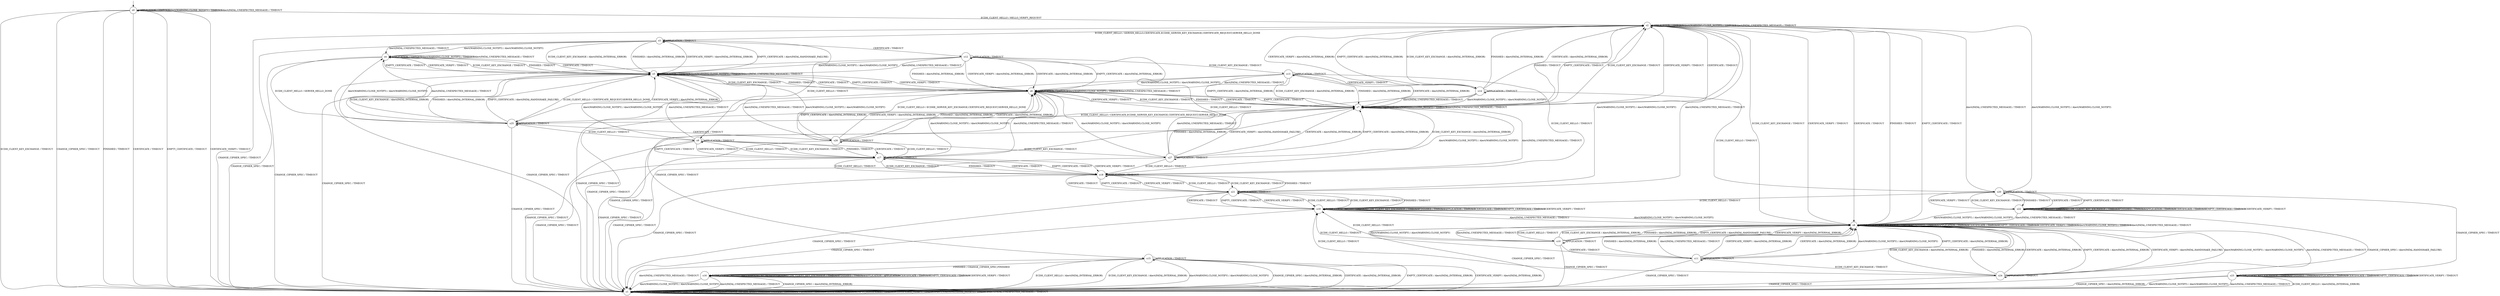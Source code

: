 digraph g {

	s0 [shape="circle" label="s0"];
	s1 [shape="circle" label="s1"];
	s2 [shape="circle" label="s2"];
	s3 [shape="circle" label="s3"];
	s4 [shape="circle" label="s4"];
	s5 [shape="circle" label="s5"];
	s6 [shape="circle" label="s6"];
	s7 [shape="circle" label="s7"];
	s8 [shape="circle" label="s8"];
	s9 [shape="circle" label="s9"];
	s10 [shape="circle" label="s10"];
	s11 [shape="circle" label="s11"];
	s12 [shape="circle" label="s12"];
	s13 [shape="circle" label="s13"];
	s14 [shape="circle" label="s14"];
	s15 [shape="circle" label="s15"];
	s16 [shape="circle" label="s16"];
	s17 [shape="circle" label="s17"];
	s18 [shape="circle" label="s18"];
	s19 [shape="circle" label="s19"];
	s20 [shape="circle" label="s20"];
	s21 [shape="circle" label="s21"];
	s22 [shape="circle" label="s22"];
	s23 [shape="circle" label="s23"];
	s24 [shape="circle" label="s24"];
	s25 [shape="circle" label="s25"];
	s26 [shape="circle" label="s26"];
	s27 [shape="circle" label="s27"];
	s0 -> s2 [label="ECDH_CLIENT_HELLO / HELLO_VERIFY_REQUEST"];
	s0 -> s1 [label="ECDH_CLIENT_KEY_EXCHANGE / TIMEOUT"];
	s0 -> s1 [label="CHANGE_CIPHER_SPEC / TIMEOUT"];
	s0 -> s1 [label="FINISHED / TIMEOUT"];
	s0 -> s0 [label="APPLICATION / TIMEOUT"];
	s0 -> s1 [label="CERTIFICATE / TIMEOUT"];
	s0 -> s1 [label="EMPTY_CERTIFICATE / TIMEOUT"];
	s0 -> s1 [label="CERTIFICATE_VERIFY / TIMEOUT"];
	s0 -> s0 [label="Alert(WARNING,CLOSE_NOTIFY) / TIMEOUT"];
	s0 -> s0 [label="Alert(FATAL,UNEXPECTED_MESSAGE) / TIMEOUT"];
	s1 -> s1 [label="ECDH_CLIENT_HELLO / TIMEOUT"];
	s1 -> s1 [label="ECDH_CLIENT_KEY_EXCHANGE / TIMEOUT"];
	s1 -> s1 [label="CHANGE_CIPHER_SPEC / TIMEOUT"];
	s1 -> s1 [label="FINISHED / TIMEOUT"];
	s1 -> s1 [label="APPLICATION / TIMEOUT"];
	s1 -> s1 [label="CERTIFICATE / TIMEOUT"];
	s1 -> s1 [label="EMPTY_CERTIFICATE / TIMEOUT"];
	s1 -> s1 [label="CERTIFICATE_VERIFY / TIMEOUT"];
	s1 -> s1 [label="Alert(WARNING,CLOSE_NOTIFY) / TIMEOUT"];
	s1 -> s1 [label="Alert(FATAL,UNEXPECTED_MESSAGE) / TIMEOUT"];
	s2 -> s3 [label="ECDH_CLIENT_HELLO / SERVER_HELLO,CERTIFICATE,ECDHE_SERVER_KEY_EXCHANGE,CERTIFICATE_REQUEST,SERVER_HELLO_DONE"];
	s2 -> s8 [label="ECDH_CLIENT_KEY_EXCHANGE / TIMEOUT"];
	s2 -> s1 [label="CHANGE_CIPHER_SPEC / TIMEOUT"];
	s2 -> s8 [label="FINISHED / TIMEOUT"];
	s2 -> s2 [label="APPLICATION / TIMEOUT"];
	s2 -> s8 [label="CERTIFICATE / TIMEOUT"];
	s2 -> s8 [label="EMPTY_CERTIFICATE / TIMEOUT"];
	s2 -> s8 [label="CERTIFICATE_VERIFY / TIMEOUT"];
	s2 -> s2 [label="Alert(WARNING,CLOSE_NOTIFY) / TIMEOUT"];
	s2 -> s2 [label="Alert(FATAL,UNEXPECTED_MESSAGE) / TIMEOUT"];
	s3 -> s9 [label="ECDH_CLIENT_HELLO / TIMEOUT"];
	s3 -> s5 [label="ECDH_CLIENT_KEY_EXCHANGE / Alert(FATAL,INTERNAL_ERROR)"];
	s3 -> s1 [label="CHANGE_CIPHER_SPEC / TIMEOUT"];
	s3 -> s5 [label="FINISHED / Alert(FATAL,INTERNAL_ERROR)"];
	s3 -> s3 [label="APPLICATION / TIMEOUT"];
	s3 -> s12 [label="CERTIFICATE / TIMEOUT"];
	s3 -> s5 [label="EMPTY_CERTIFICATE / Alert(FATAL,HANDSHAKE_FAILURE)"];
	s3 -> s5 [label="CERTIFICATE_VERIFY / Alert(FATAL,INTERNAL_ERROR)"];
	s3 -> s4 [label="Alert(WARNING,CLOSE_NOTIFY) / Alert(WARNING,CLOSE_NOTIFY)"];
	s3 -> s4 [label="Alert(FATAL,UNEXPECTED_MESSAGE) / TIMEOUT"];
	s4 -> s25 [label="ECDH_CLIENT_HELLO / SERVER_HELLO_DONE"];
	s4 -> s5 [label="ECDH_CLIENT_KEY_EXCHANGE / TIMEOUT"];
	s4 -> s1 [label="CHANGE_CIPHER_SPEC / TIMEOUT"];
	s4 -> s5 [label="FINISHED / TIMEOUT"];
	s4 -> s4 [label="APPLICATION / TIMEOUT"];
	s4 -> s5 [label="CERTIFICATE / TIMEOUT"];
	s4 -> s5 [label="EMPTY_CERTIFICATE / TIMEOUT"];
	s4 -> s5 [label="CERTIFICATE_VERIFY / TIMEOUT"];
	s4 -> s4 [label="Alert(WARNING,CLOSE_NOTIFY) / TIMEOUT"];
	s4 -> s4 [label="Alert(FATAL,UNEXPECTED_MESSAGE) / TIMEOUT"];
	s5 -> s25 [label="ECDH_CLIENT_HELLO / CERTIFICATE_REQUEST,SERVER_HELLO_DONE"];
	s5 -> s6 [label="ECDH_CLIENT_KEY_EXCHANGE / TIMEOUT"];
	s5 -> s1 [label="CHANGE_CIPHER_SPEC / TIMEOUT"];
	s5 -> s6 [label="FINISHED / TIMEOUT"];
	s5 -> s5 [label="APPLICATION / TIMEOUT"];
	s5 -> s6 [label="CERTIFICATE / TIMEOUT"];
	s5 -> s6 [label="EMPTY_CERTIFICATE / TIMEOUT"];
	s5 -> s6 [label="CERTIFICATE_VERIFY / TIMEOUT"];
	s5 -> s5 [label="Alert(WARNING,CLOSE_NOTIFY) / TIMEOUT"];
	s5 -> s5 [label="Alert(FATAL,UNEXPECTED_MESSAGE) / TIMEOUT"];
	s6 -> s25 [label="ECDH_CLIENT_HELLO / ECDHE_SERVER_KEY_EXCHANGE,CERTIFICATE_REQUEST,SERVER_HELLO_DONE"];
	s6 -> s7 [label="ECDH_CLIENT_KEY_EXCHANGE / TIMEOUT"];
	s6 -> s1 [label="CHANGE_CIPHER_SPEC / TIMEOUT"];
	s6 -> s7 [label="FINISHED / TIMEOUT"];
	s6 -> s6 [label="APPLICATION / TIMEOUT"];
	s6 -> s7 [label="CERTIFICATE / TIMEOUT"];
	s6 -> s7 [label="EMPTY_CERTIFICATE / TIMEOUT"];
	s6 -> s7 [label="CERTIFICATE_VERIFY / TIMEOUT"];
	s6 -> s6 [label="Alert(WARNING,CLOSE_NOTIFY) / TIMEOUT"];
	s6 -> s6 [label="Alert(FATAL,UNEXPECTED_MESSAGE) / TIMEOUT"];
	s7 -> s25 [label="ECDH_CLIENT_HELLO / CERTIFICATE,ECDHE_SERVER_KEY_EXCHANGE,CERTIFICATE_REQUEST,SERVER_HELLO_DONE"];
	s7 -> s2 [label="ECDH_CLIENT_KEY_EXCHANGE / TIMEOUT"];
	s7 -> s1 [label="CHANGE_CIPHER_SPEC / TIMEOUT"];
	s7 -> s2 [label="FINISHED / TIMEOUT"];
	s7 -> s7 [label="APPLICATION / TIMEOUT"];
	s7 -> s2 [label="CERTIFICATE / TIMEOUT"];
	s7 -> s2 [label="EMPTY_CERTIFICATE / TIMEOUT"];
	s7 -> s2 [label="CERTIFICATE_VERIFY / TIMEOUT"];
	s7 -> s7 [label="Alert(WARNING,CLOSE_NOTIFY) / TIMEOUT"];
	s7 -> s7 [label="Alert(FATAL,UNEXPECTED_MESSAGE) / TIMEOUT"];
	s8 -> s10 [label="ECDH_CLIENT_HELLO / TIMEOUT"];
	s8 -> s8 [label="ECDH_CLIENT_KEY_EXCHANGE / TIMEOUT"];
	s8 -> s1 [label="CHANGE_CIPHER_SPEC / TIMEOUT"];
	s8 -> s8 [label="FINISHED / TIMEOUT"];
	s8 -> s8 [label="APPLICATION / TIMEOUT"];
	s8 -> s8 [label="CERTIFICATE / TIMEOUT"];
	s8 -> s8 [label="EMPTY_CERTIFICATE / TIMEOUT"];
	s8 -> s8 [label="CERTIFICATE_VERIFY / TIMEOUT"];
	s8 -> s8 [label="Alert(WARNING,CLOSE_NOTIFY) / TIMEOUT"];
	s8 -> s8 [label="Alert(FATAL,UNEXPECTED_MESSAGE) / TIMEOUT"];
	s9 -> s17 [label="ECDH_CLIENT_HELLO / TIMEOUT"];
	s9 -> s17 [label="ECDH_CLIENT_KEY_EXCHANGE / TIMEOUT"];
	s9 -> s1 [label="CHANGE_CIPHER_SPEC / TIMEOUT"];
	s9 -> s17 [label="FINISHED / TIMEOUT"];
	s9 -> s9 [label="APPLICATION / TIMEOUT"];
	s9 -> s17 [label="CERTIFICATE / TIMEOUT"];
	s9 -> s17 [label="EMPTY_CERTIFICATE / TIMEOUT"];
	s9 -> s17 [label="CERTIFICATE_VERIFY / TIMEOUT"];
	s9 -> s5 [label="Alert(WARNING,CLOSE_NOTIFY) / Alert(WARNING,CLOSE_NOTIFY)"];
	s9 -> s5 [label="Alert(FATAL,UNEXPECTED_MESSAGE) / TIMEOUT"];
	s10 -> s19 [label="ECDH_CLIENT_HELLO / TIMEOUT"];
	s10 -> s8 [label="ECDH_CLIENT_KEY_EXCHANGE / Alert(FATAL,INTERNAL_ERROR)"];
	s10 -> s1 [label="CHANGE_CIPHER_SPEC / TIMEOUT"];
	s10 -> s8 [label="FINISHED / Alert(FATAL,INTERNAL_ERROR)"];
	s10 -> s10 [label="APPLICATION / TIMEOUT"];
	s10 -> s11 [label="CERTIFICATE / TIMEOUT"];
	s10 -> s8 [label="EMPTY_CERTIFICATE / Alert(FATAL,HANDSHAKE_FAILURE)"];
	s10 -> s8 [label="CERTIFICATE_VERIFY / Alert(FATAL,INTERNAL_ERROR)"];
	s10 -> s8 [label="Alert(WARNING,CLOSE_NOTIFY) / Alert(WARNING,CLOSE_NOTIFY)"];
	s10 -> s8 [label="Alert(FATAL,UNEXPECTED_MESSAGE) / TIMEOUT"];
	s11 -> s19 [label="ECDH_CLIENT_HELLO / TIMEOUT"];
	s11 -> s24 [label="ECDH_CLIENT_KEY_EXCHANGE / TIMEOUT"];
	s11 -> s1 [label="CHANGE_CIPHER_SPEC / TIMEOUT"];
	s11 -> s8 [label="FINISHED / Alert(FATAL,INTERNAL_ERROR)"];
	s11 -> s11 [label="APPLICATION / TIMEOUT"];
	s11 -> s8 [label="CERTIFICATE / Alert(FATAL,INTERNAL_ERROR)"];
	s11 -> s8 [label="EMPTY_CERTIFICATE / Alert(FATAL,INTERNAL_ERROR)"];
	s11 -> s8 [label="CERTIFICATE_VERIFY / Alert(FATAL,INTERNAL_ERROR)"];
	s11 -> s8 [label="Alert(WARNING,CLOSE_NOTIFY) / Alert(WARNING,CLOSE_NOTIFY)"];
	s11 -> s8 [label="Alert(FATAL,UNEXPECTED_MESSAGE) / TIMEOUT"];
	s12 -> s17 [label="ECDH_CLIENT_HELLO / TIMEOUT"];
	s12 -> s13 [label="ECDH_CLIENT_KEY_EXCHANGE / TIMEOUT"];
	s12 -> s1 [label="CHANGE_CIPHER_SPEC / TIMEOUT"];
	s12 -> s6 [label="FINISHED / Alert(FATAL,INTERNAL_ERROR)"];
	s12 -> s12 [label="APPLICATION / TIMEOUT"];
	s12 -> s6 [label="CERTIFICATE / Alert(FATAL,INTERNAL_ERROR)"];
	s12 -> s6 [label="EMPTY_CERTIFICATE / Alert(FATAL,INTERNAL_ERROR)"];
	s12 -> s6 [label="CERTIFICATE_VERIFY / Alert(FATAL,INTERNAL_ERROR)"];
	s12 -> s5 [label="Alert(WARNING,CLOSE_NOTIFY) / Alert(WARNING,CLOSE_NOTIFY)"];
	s12 -> s5 [label="Alert(FATAL,UNEXPECTED_MESSAGE) / TIMEOUT"];
	s13 -> s18 [label="ECDH_CLIENT_HELLO / TIMEOUT"];
	s13 -> s7 [label="ECDH_CLIENT_KEY_EXCHANGE / Alert(FATAL,INTERNAL_ERROR)"];
	s13 -> s1 [label="CHANGE_CIPHER_SPEC / TIMEOUT"];
	s13 -> s7 [label="FINISHED / Alert(FATAL,INTERNAL_ERROR)"];
	s13 -> s13 [label="APPLICATION / TIMEOUT"];
	s13 -> s7 [label="CERTIFICATE / Alert(FATAL,INTERNAL_ERROR)"];
	s13 -> s7 [label="EMPTY_CERTIFICATE / Alert(FATAL,INTERNAL_ERROR)"];
	s13 -> s14 [label="CERTIFICATE_VERIFY / TIMEOUT"];
	s13 -> s6 [label="Alert(WARNING,CLOSE_NOTIFY) / Alert(WARNING,CLOSE_NOTIFY)"];
	s13 -> s6 [label="Alert(FATAL,UNEXPECTED_MESSAGE) / TIMEOUT"];
	s14 -> s20 [label="ECDH_CLIENT_HELLO / TIMEOUT"];
	s14 -> s2 [label="ECDH_CLIENT_KEY_EXCHANGE / Alert(FATAL,INTERNAL_ERROR)"];
	s14 -> s15 [label="CHANGE_CIPHER_SPEC / TIMEOUT"];
	s14 -> s2 [label="FINISHED / Alert(FATAL,INTERNAL_ERROR)"];
	s14 -> s14 [label="APPLICATION / TIMEOUT"];
	s14 -> s2 [label="CERTIFICATE / Alert(FATAL,INTERNAL_ERROR)"];
	s14 -> s2 [label="EMPTY_CERTIFICATE / Alert(FATAL,INTERNAL_ERROR)"];
	s14 -> s2 [label="CERTIFICATE_VERIFY / Alert(FATAL,INTERNAL_ERROR)"];
	s14 -> s7 [label="Alert(WARNING,CLOSE_NOTIFY) / Alert(WARNING,CLOSE_NOTIFY)"];
	s14 -> s7 [label="Alert(FATAL,UNEXPECTED_MESSAGE) / TIMEOUT"];
	s15 -> s1 [label="ECDH_CLIENT_HELLO / Alert(FATAL,INTERNAL_ERROR)"];
	s15 -> s1 [label="ECDH_CLIENT_KEY_EXCHANGE / Alert(FATAL,INTERNAL_ERROR)"];
	s15 -> s1 [label="CHANGE_CIPHER_SPEC / Alert(FATAL,INTERNAL_ERROR)"];
	s15 -> s16 [label="FINISHED / CHANGE_CIPHER_SPEC,FINISHED"];
	s15 -> s15 [label="APPLICATION / TIMEOUT"];
	s15 -> s1 [label="CERTIFICATE / Alert(FATAL,INTERNAL_ERROR)"];
	s15 -> s1 [label="EMPTY_CERTIFICATE / Alert(FATAL,INTERNAL_ERROR)"];
	s15 -> s1 [label="CERTIFICATE_VERIFY / Alert(FATAL,INTERNAL_ERROR)"];
	s15 -> s1 [label="Alert(WARNING,CLOSE_NOTIFY) / Alert(WARNING,CLOSE_NOTIFY)"];
	s15 -> s1 [label="Alert(FATAL,UNEXPECTED_MESSAGE) / TIMEOUT"];
	s16 -> s16 [label="ECDH_CLIENT_HELLO / Alert(WARNING,NO_RENEGOTIATION)"];
	s16 -> s16 [label="ECDH_CLIENT_KEY_EXCHANGE / TIMEOUT"];
	s16 -> s1 [label="CHANGE_CIPHER_SPEC / Alert(FATAL,INTERNAL_ERROR)"];
	s16 -> s16 [label="FINISHED / TIMEOUT"];
	s16 -> s16 [label="APPLICATION / APPLICATION"];
	s16 -> s16 [label="CERTIFICATE / TIMEOUT"];
	s16 -> s16 [label="EMPTY_CERTIFICATE / TIMEOUT"];
	s16 -> s16 [label="CERTIFICATE_VERIFY / TIMEOUT"];
	s16 -> s1 [label="Alert(WARNING,CLOSE_NOTIFY) / Alert(WARNING,CLOSE_NOTIFY)"];
	s16 -> s1 [label="Alert(FATAL,UNEXPECTED_MESSAGE) / TIMEOUT"];
	s17 -> s18 [label="ECDH_CLIENT_HELLO / TIMEOUT"];
	s17 -> s18 [label="ECDH_CLIENT_KEY_EXCHANGE / TIMEOUT"];
	s17 -> s1 [label="CHANGE_CIPHER_SPEC / TIMEOUT"];
	s17 -> s18 [label="FINISHED / TIMEOUT"];
	s17 -> s17 [label="APPLICATION / TIMEOUT"];
	s17 -> s18 [label="CERTIFICATE / TIMEOUT"];
	s17 -> s18 [label="EMPTY_CERTIFICATE / TIMEOUT"];
	s17 -> s18 [label="CERTIFICATE_VERIFY / TIMEOUT"];
	s17 -> s6 [label="Alert(WARNING,CLOSE_NOTIFY) / Alert(WARNING,CLOSE_NOTIFY)"];
	s17 -> s6 [label="Alert(FATAL,UNEXPECTED_MESSAGE) / TIMEOUT"];
	s18 -> s21 [label="ECDH_CLIENT_HELLO / TIMEOUT"];
	s18 -> s21 [label="ECDH_CLIENT_KEY_EXCHANGE / TIMEOUT"];
	s18 -> s1 [label="CHANGE_CIPHER_SPEC / TIMEOUT"];
	s18 -> s21 [label="FINISHED / TIMEOUT"];
	s18 -> s18 [label="APPLICATION / TIMEOUT"];
	s18 -> s21 [label="CERTIFICATE / TIMEOUT"];
	s18 -> s21 [label="EMPTY_CERTIFICATE / TIMEOUT"];
	s18 -> s21 [label="CERTIFICATE_VERIFY / TIMEOUT"];
	s18 -> s7 [label="Alert(WARNING,CLOSE_NOTIFY) / Alert(WARNING,CLOSE_NOTIFY)"];
	s18 -> s7 [label="Alert(FATAL,UNEXPECTED_MESSAGE) / TIMEOUT"];
	s19 -> s19 [label="ECDH_CLIENT_HELLO / TIMEOUT"];
	s19 -> s19 [label="ECDH_CLIENT_KEY_EXCHANGE / TIMEOUT"];
	s19 -> s1 [label="CHANGE_CIPHER_SPEC / TIMEOUT"];
	s19 -> s19 [label="FINISHED / TIMEOUT"];
	s19 -> s19 [label="APPLICATION / TIMEOUT"];
	s19 -> s19 [label="CERTIFICATE / TIMEOUT"];
	s19 -> s19 [label="EMPTY_CERTIFICATE / TIMEOUT"];
	s19 -> s19 [label="CERTIFICATE_VERIFY / TIMEOUT"];
	s19 -> s8 [label="Alert(WARNING,CLOSE_NOTIFY) / Alert(WARNING,CLOSE_NOTIFY)"];
	s19 -> s8 [label="Alert(FATAL,UNEXPECTED_MESSAGE) / TIMEOUT"];
	s20 -> s19 [label="ECDH_CLIENT_HELLO / TIMEOUT"];
	s20 -> s22 [label="ECDH_CLIENT_KEY_EXCHANGE / TIMEOUT"];
	s20 -> s23 [label="CHANGE_CIPHER_SPEC / TIMEOUT"];
	s20 -> s22 [label="FINISHED / TIMEOUT"];
	s20 -> s20 [label="APPLICATION / TIMEOUT"];
	s20 -> s22 [label="CERTIFICATE / TIMEOUT"];
	s20 -> s22 [label="EMPTY_CERTIFICATE / TIMEOUT"];
	s20 -> s22 [label="CERTIFICATE_VERIFY / TIMEOUT"];
	s20 -> s2 [label="Alert(WARNING,CLOSE_NOTIFY) / Alert(WARNING,CLOSE_NOTIFY)"];
	s20 -> s2 [label="Alert(FATAL,UNEXPECTED_MESSAGE) / TIMEOUT"];
	s21 -> s19 [label="ECDH_CLIENT_HELLO / TIMEOUT"];
	s21 -> s19 [label="ECDH_CLIENT_KEY_EXCHANGE / TIMEOUT"];
	s21 -> s1 [label="CHANGE_CIPHER_SPEC / TIMEOUT"];
	s21 -> s19 [label="FINISHED / TIMEOUT"];
	s21 -> s21 [label="APPLICATION / TIMEOUT"];
	s21 -> s19 [label="CERTIFICATE / TIMEOUT"];
	s21 -> s19 [label="EMPTY_CERTIFICATE / TIMEOUT"];
	s21 -> s19 [label="CERTIFICATE_VERIFY / TIMEOUT"];
	s21 -> s2 [label="Alert(WARNING,CLOSE_NOTIFY) / Alert(WARNING,CLOSE_NOTIFY)"];
	s21 -> s2 [label="Alert(FATAL,UNEXPECTED_MESSAGE) / TIMEOUT"];
	s22 -> s22 [label="ECDH_CLIENT_HELLO / TIMEOUT"];
	s22 -> s22 [label="ECDH_CLIENT_KEY_EXCHANGE / TIMEOUT"];
	s22 -> s1 [label="CHANGE_CIPHER_SPEC / Alert(FATAL,HANDSHAKE_FAILURE)"];
	s22 -> s22 [label="FINISHED / TIMEOUT"];
	s22 -> s22 [label="APPLICATION / TIMEOUT"];
	s22 -> s22 [label="CERTIFICATE / TIMEOUT"];
	s22 -> s22 [label="EMPTY_CERTIFICATE / TIMEOUT"];
	s22 -> s22 [label="CERTIFICATE_VERIFY / TIMEOUT"];
	s22 -> s8 [label="Alert(WARNING,CLOSE_NOTIFY) / Alert(WARNING,CLOSE_NOTIFY)"];
	s22 -> s8 [label="Alert(FATAL,UNEXPECTED_MESSAGE) / TIMEOUT"];
	s23 -> s1 [label="ECDH_CLIENT_HELLO / Alert(FATAL,INTERNAL_ERROR)"];
	s23 -> s23 [label="ECDH_CLIENT_KEY_EXCHANGE / TIMEOUT"];
	s23 -> s1 [label="CHANGE_CIPHER_SPEC / Alert(FATAL,INTERNAL_ERROR)"];
	s23 -> s23 [label="FINISHED / TIMEOUT"];
	s23 -> s23 [label="APPLICATION / TIMEOUT"];
	s23 -> s23 [label="CERTIFICATE / TIMEOUT"];
	s23 -> s23 [label="EMPTY_CERTIFICATE / TIMEOUT"];
	s23 -> s23 [label="CERTIFICATE_VERIFY / TIMEOUT"];
	s23 -> s1 [label="Alert(WARNING,CLOSE_NOTIFY) / Alert(WARNING,CLOSE_NOTIFY)"];
	s23 -> s1 [label="Alert(FATAL,UNEXPECTED_MESSAGE) / TIMEOUT"];
	s24 -> s19 [label="ECDH_CLIENT_HELLO / TIMEOUT"];
	s24 -> s8 [label="ECDH_CLIENT_KEY_EXCHANGE / Alert(FATAL,INTERNAL_ERROR)"];
	s24 -> s1 [label="CHANGE_CIPHER_SPEC / TIMEOUT"];
	s24 -> s8 [label="FINISHED / Alert(FATAL,INTERNAL_ERROR)"];
	s24 -> s24 [label="APPLICATION / TIMEOUT"];
	s24 -> s8 [label="CERTIFICATE / Alert(FATAL,INTERNAL_ERROR)"];
	s24 -> s8 [label="EMPTY_CERTIFICATE / Alert(FATAL,INTERNAL_ERROR)"];
	s24 -> s8 [label="CERTIFICATE_VERIFY / Alert(FATAL,HANDSHAKE_FAILURE)"];
	s24 -> s8 [label="Alert(WARNING,CLOSE_NOTIFY) / Alert(WARNING,CLOSE_NOTIFY)"];
	s24 -> s8 [label="Alert(FATAL,UNEXPECTED_MESSAGE) / TIMEOUT"];
	s25 -> s9 [label="ECDH_CLIENT_HELLO / TIMEOUT"];
	s25 -> s5 [label="ECDH_CLIENT_KEY_EXCHANGE / Alert(FATAL,INTERNAL_ERROR)"];
	s25 -> s1 [label="CHANGE_CIPHER_SPEC / TIMEOUT"];
	s25 -> s5 [label="FINISHED / Alert(FATAL,INTERNAL_ERROR)"];
	s25 -> s25 [label="APPLICATION / TIMEOUT"];
	s25 -> s26 [label="CERTIFICATE / TIMEOUT"];
	s25 -> s5 [label="EMPTY_CERTIFICATE / Alert(FATAL,HANDSHAKE_FAILURE)"];
	s25 -> s5 [label="CERTIFICATE_VERIFY / Alert(FATAL,INTERNAL_ERROR)"];
	s25 -> s4 [label="Alert(WARNING,CLOSE_NOTIFY) / Alert(WARNING,CLOSE_NOTIFY)"];
	s25 -> s4 [label="Alert(FATAL,UNEXPECTED_MESSAGE) / TIMEOUT"];
	s26 -> s17 [label="ECDH_CLIENT_HELLO / TIMEOUT"];
	s26 -> s27 [label="ECDH_CLIENT_KEY_EXCHANGE / TIMEOUT"];
	s26 -> s1 [label="CHANGE_CIPHER_SPEC / TIMEOUT"];
	s26 -> s6 [label="FINISHED / Alert(FATAL,INTERNAL_ERROR)"];
	s26 -> s26 [label="APPLICATION / TIMEOUT"];
	s26 -> s6 [label="CERTIFICATE / Alert(FATAL,INTERNAL_ERROR)"];
	s26 -> s6 [label="EMPTY_CERTIFICATE / Alert(FATAL,INTERNAL_ERROR)"];
	s26 -> s6 [label="CERTIFICATE_VERIFY / Alert(FATAL,INTERNAL_ERROR)"];
	s26 -> s5 [label="Alert(WARNING,CLOSE_NOTIFY) / Alert(WARNING,CLOSE_NOTIFY)"];
	s26 -> s5 [label="Alert(FATAL,UNEXPECTED_MESSAGE) / TIMEOUT"];
	s27 -> s18 [label="ECDH_CLIENT_HELLO / TIMEOUT"];
	s27 -> s7 [label="ECDH_CLIENT_KEY_EXCHANGE / Alert(FATAL,INTERNAL_ERROR)"];
	s27 -> s1 [label="CHANGE_CIPHER_SPEC / TIMEOUT"];
	s27 -> s7 [label="FINISHED / Alert(FATAL,INTERNAL_ERROR)"];
	s27 -> s27 [label="APPLICATION / TIMEOUT"];
	s27 -> s7 [label="CERTIFICATE / Alert(FATAL,INTERNAL_ERROR)"];
	s27 -> s7 [label="EMPTY_CERTIFICATE / Alert(FATAL,INTERNAL_ERROR)"];
	s27 -> s7 [label="CERTIFICATE_VERIFY / Alert(FATAL,HANDSHAKE_FAILURE)"];
	s27 -> s6 [label="Alert(WARNING,CLOSE_NOTIFY) / Alert(WARNING,CLOSE_NOTIFY)"];
	s27 -> s6 [label="Alert(FATAL,UNEXPECTED_MESSAGE) / TIMEOUT"];

__start0 [label="" shape="none" width="0" height="0"];
__start0 -> s0;

}
